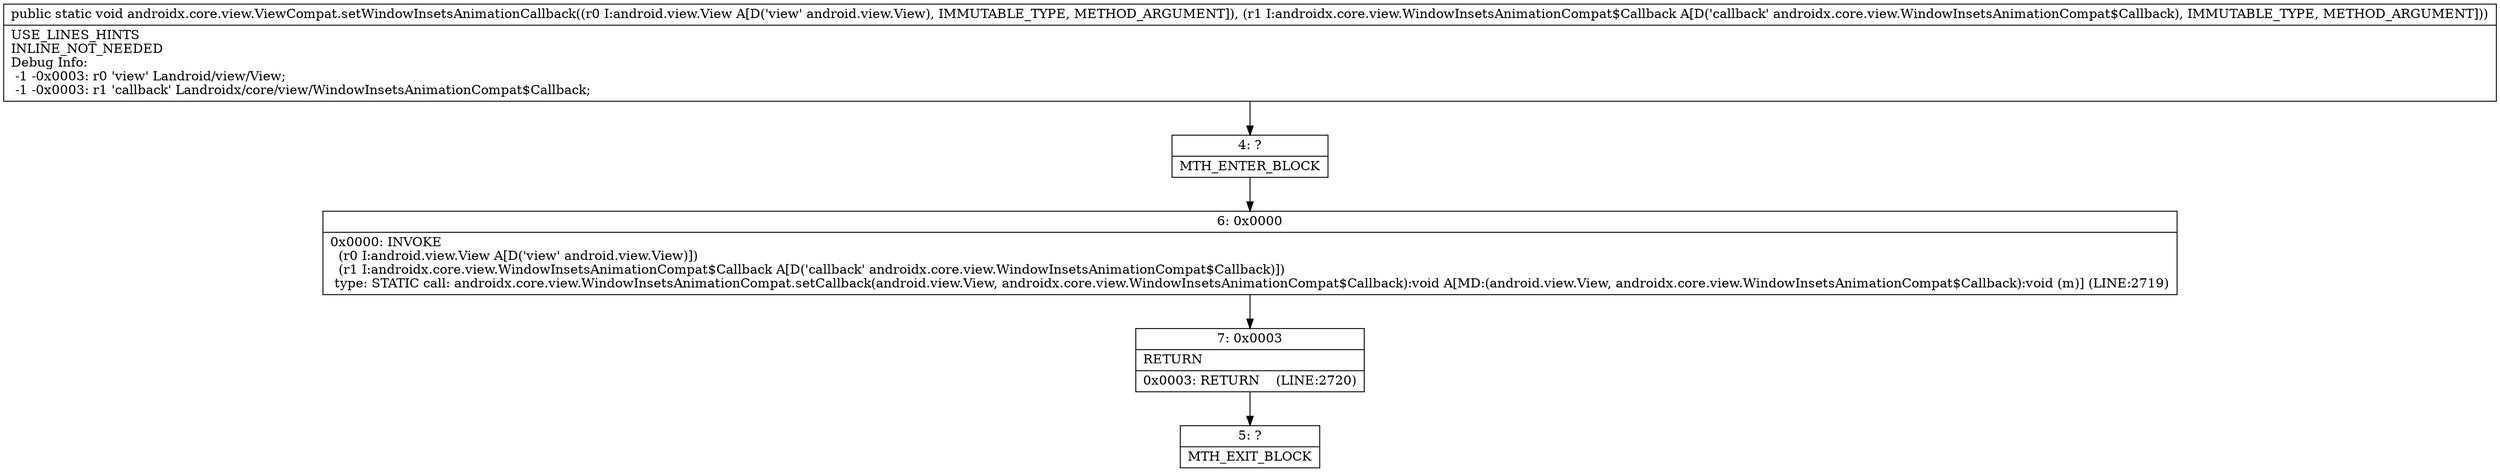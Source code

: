 digraph "CFG forandroidx.core.view.ViewCompat.setWindowInsetsAnimationCallback(Landroid\/view\/View;Landroidx\/core\/view\/WindowInsetsAnimationCompat$Callback;)V" {
Node_4 [shape=record,label="{4\:\ ?|MTH_ENTER_BLOCK\l}"];
Node_6 [shape=record,label="{6\:\ 0x0000|0x0000: INVOKE  \l  (r0 I:android.view.View A[D('view' android.view.View)])\l  (r1 I:androidx.core.view.WindowInsetsAnimationCompat$Callback A[D('callback' androidx.core.view.WindowInsetsAnimationCompat$Callback)])\l type: STATIC call: androidx.core.view.WindowInsetsAnimationCompat.setCallback(android.view.View, androidx.core.view.WindowInsetsAnimationCompat$Callback):void A[MD:(android.view.View, androidx.core.view.WindowInsetsAnimationCompat$Callback):void (m)] (LINE:2719)\l}"];
Node_7 [shape=record,label="{7\:\ 0x0003|RETURN\l|0x0003: RETURN    (LINE:2720)\l}"];
Node_5 [shape=record,label="{5\:\ ?|MTH_EXIT_BLOCK\l}"];
MethodNode[shape=record,label="{public static void androidx.core.view.ViewCompat.setWindowInsetsAnimationCallback((r0 I:android.view.View A[D('view' android.view.View), IMMUTABLE_TYPE, METHOD_ARGUMENT]), (r1 I:androidx.core.view.WindowInsetsAnimationCompat$Callback A[D('callback' androidx.core.view.WindowInsetsAnimationCompat$Callback), IMMUTABLE_TYPE, METHOD_ARGUMENT]))  | USE_LINES_HINTS\lINLINE_NOT_NEEDED\lDebug Info:\l  \-1 \-0x0003: r0 'view' Landroid\/view\/View;\l  \-1 \-0x0003: r1 'callback' Landroidx\/core\/view\/WindowInsetsAnimationCompat$Callback;\l}"];
MethodNode -> Node_4;Node_4 -> Node_6;
Node_6 -> Node_7;
Node_7 -> Node_5;
}

